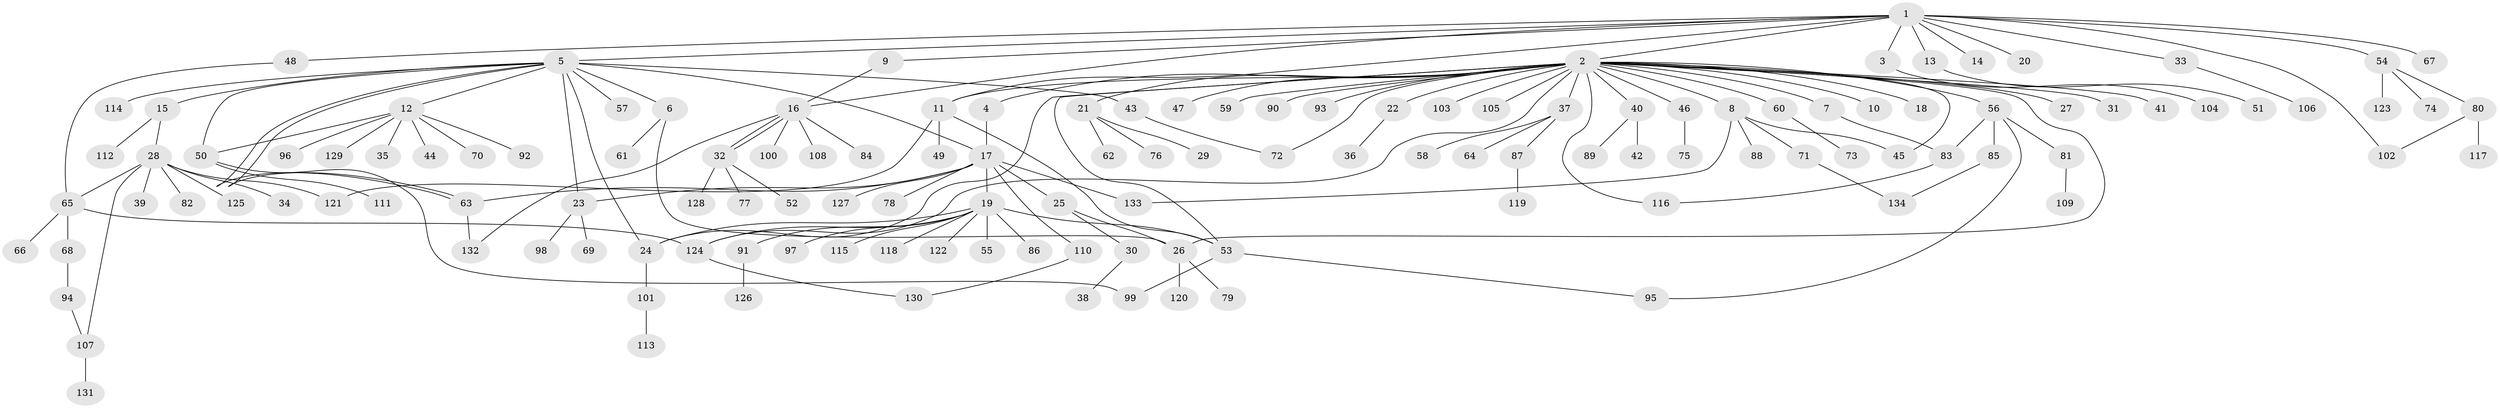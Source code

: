 // coarse degree distribution, {1: 0.875, 15: 0.025, 2: 0.075, 24: 0.025}
// Generated by graph-tools (version 1.1) at 2025/51/03/04/25 21:51:25]
// undirected, 134 vertices, 163 edges
graph export_dot {
graph [start="1"]
  node [color=gray90,style=filled];
  1;
  2;
  3;
  4;
  5;
  6;
  7;
  8;
  9;
  10;
  11;
  12;
  13;
  14;
  15;
  16;
  17;
  18;
  19;
  20;
  21;
  22;
  23;
  24;
  25;
  26;
  27;
  28;
  29;
  30;
  31;
  32;
  33;
  34;
  35;
  36;
  37;
  38;
  39;
  40;
  41;
  42;
  43;
  44;
  45;
  46;
  47;
  48;
  49;
  50;
  51;
  52;
  53;
  54;
  55;
  56;
  57;
  58;
  59;
  60;
  61;
  62;
  63;
  64;
  65;
  66;
  67;
  68;
  69;
  70;
  71;
  72;
  73;
  74;
  75;
  76;
  77;
  78;
  79;
  80;
  81;
  82;
  83;
  84;
  85;
  86;
  87;
  88;
  89;
  90;
  91;
  92;
  93;
  94;
  95;
  96;
  97;
  98;
  99;
  100;
  101;
  102;
  103;
  104;
  105;
  106;
  107;
  108;
  109;
  110;
  111;
  112;
  113;
  114;
  115;
  116;
  117;
  118;
  119;
  120;
  121;
  122;
  123;
  124;
  125;
  126;
  127;
  128;
  129;
  130;
  131;
  132;
  133;
  134;
  1 -- 2;
  1 -- 3;
  1 -- 5;
  1 -- 9;
  1 -- 11;
  1 -- 13;
  1 -- 14;
  1 -- 16;
  1 -- 20;
  1 -- 33;
  1 -- 48;
  1 -- 54;
  1 -- 67;
  1 -- 102;
  2 -- 4;
  2 -- 7;
  2 -- 8;
  2 -- 10;
  2 -- 11;
  2 -- 18;
  2 -- 21;
  2 -- 22;
  2 -- 24;
  2 -- 26;
  2 -- 27;
  2 -- 31;
  2 -- 37;
  2 -- 40;
  2 -- 41;
  2 -- 45;
  2 -- 46;
  2 -- 47;
  2 -- 53;
  2 -- 56;
  2 -- 59;
  2 -- 60;
  2 -- 72;
  2 -- 90;
  2 -- 93;
  2 -- 103;
  2 -- 105;
  2 -- 116;
  2 -- 124;
  3 -- 104;
  4 -- 17;
  5 -- 6;
  5 -- 12;
  5 -- 15;
  5 -- 17;
  5 -- 23;
  5 -- 24;
  5 -- 43;
  5 -- 50;
  5 -- 57;
  5 -- 63;
  5 -- 63;
  5 -- 114;
  6 -- 26;
  6 -- 61;
  7 -- 83;
  8 -- 45;
  8 -- 71;
  8 -- 88;
  8 -- 133;
  9 -- 16;
  11 -- 49;
  11 -- 53;
  11 -- 121;
  12 -- 35;
  12 -- 44;
  12 -- 50;
  12 -- 70;
  12 -- 92;
  12 -- 96;
  12 -- 129;
  13 -- 51;
  15 -- 28;
  15 -- 112;
  16 -- 32;
  16 -- 32;
  16 -- 84;
  16 -- 100;
  16 -- 108;
  16 -- 132;
  17 -- 19;
  17 -- 23;
  17 -- 25;
  17 -- 63;
  17 -- 78;
  17 -- 110;
  17 -- 127;
  17 -- 133;
  19 -- 24;
  19 -- 53;
  19 -- 55;
  19 -- 86;
  19 -- 91;
  19 -- 97;
  19 -- 115;
  19 -- 118;
  19 -- 122;
  19 -- 124;
  21 -- 29;
  21 -- 62;
  21 -- 76;
  22 -- 36;
  23 -- 69;
  23 -- 98;
  24 -- 101;
  25 -- 26;
  25 -- 30;
  26 -- 79;
  26 -- 120;
  28 -- 34;
  28 -- 39;
  28 -- 65;
  28 -- 82;
  28 -- 107;
  28 -- 121;
  28 -- 125;
  30 -- 38;
  32 -- 52;
  32 -- 77;
  32 -- 128;
  33 -- 106;
  37 -- 58;
  37 -- 64;
  37 -- 87;
  40 -- 42;
  40 -- 89;
  43 -- 72;
  46 -- 75;
  48 -- 65;
  50 -- 99;
  50 -- 111;
  53 -- 95;
  53 -- 99;
  54 -- 74;
  54 -- 80;
  54 -- 123;
  56 -- 81;
  56 -- 83;
  56 -- 85;
  56 -- 95;
  60 -- 73;
  63 -- 132;
  65 -- 66;
  65 -- 68;
  65 -- 124;
  68 -- 94;
  71 -- 134;
  80 -- 102;
  80 -- 117;
  81 -- 109;
  83 -- 116;
  85 -- 134;
  87 -- 119;
  91 -- 126;
  94 -- 107;
  101 -- 113;
  107 -- 131;
  110 -- 130;
  124 -- 130;
}
